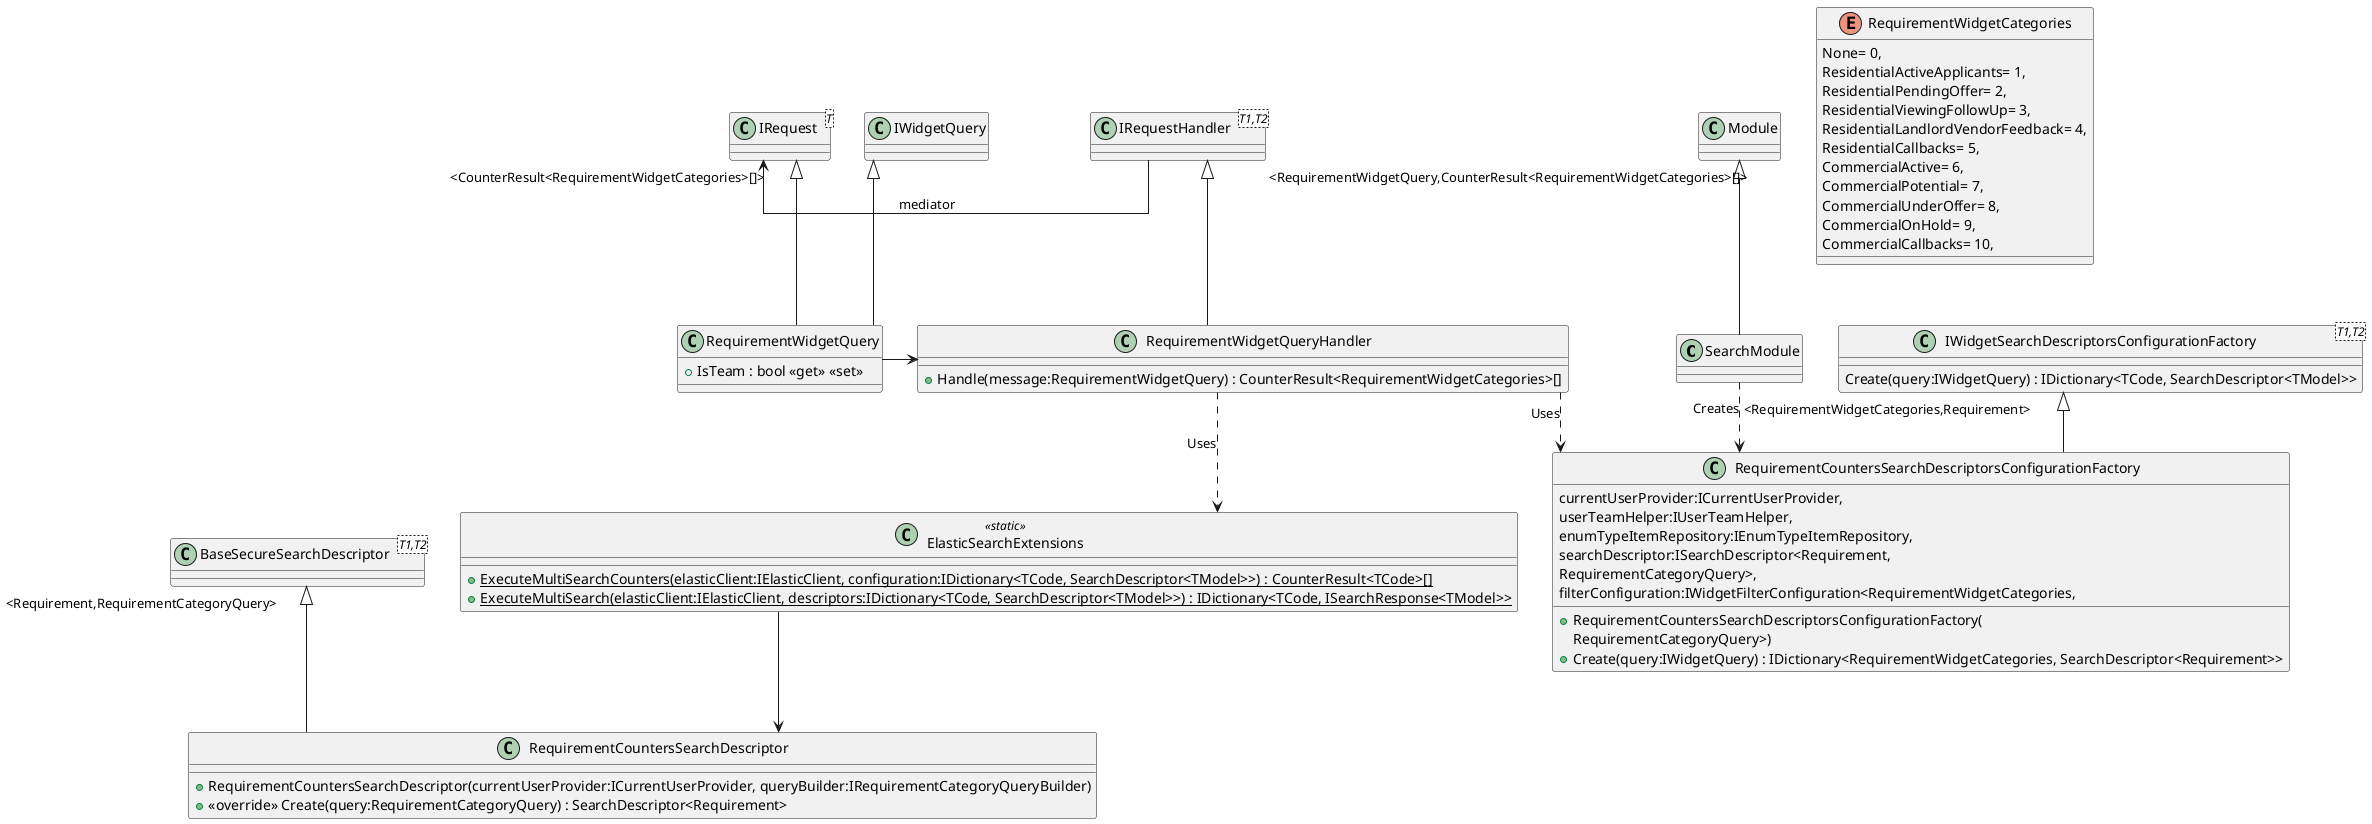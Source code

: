 @startuml

skinparam linetype polyline
skinparam linetype ortho
class SearchModule {
}
Module <|-- SearchModule

class ElasticSearchExtensions <<static>> {
    + {static} ExecuteMultiSearchCounters(elasticClient:IElasticClient, configuration:IDictionary<TCode, SearchDescriptor<TModel>>) : CounterResult<TCode>[]
    + {static} ExecuteMultiSearch(elasticClient:IElasticClient, descriptors:IDictionary<TCode, SearchDescriptor<TModel>>) : IDictionary<TCode, ISearchResponse<TModel>>
}
class RequirementCountersSearchDescriptor {
    + RequirementCountersSearchDescriptor(currentUserProvider:ICurrentUserProvider, queryBuilder:IRequirementCategoryQueryBuilder)
    + <<override>> Create(query:RequirementCategoryQuery) : SearchDescriptor<Requirement>
}
class "BaseSecureSearchDescriptor"<T1,T2> {
}
"BaseSecureSearchDescriptor" "<Requirement,RequirementCategoryQuery>" <|-- RequirementCountersSearchDescriptor


' !include .\\Common\Configurations\IWidgetFilterConfiguration.puml
' !include .\\Common\Mappers\IWidgetAssociatedUsersMapper.puml
' !include .\\Common\Mappers\WidgetAssociatedUsersMapper.puml
' !include .\\Common\Queries\IWidgetFilterWithAssociatedUsers.puml
' !include .\\Common\Queries\IWidgetQuery.puml
interface "IWidgetSearchDescriptorsConfigurationFactory"<TCode,TModel> {
    Create(query:IWidgetQuery) : IDictionary<TCode, SearchDescriptor<TModel>>
}
 class RequirementCountersSearchDescriptorsConfigurationFactory {
    + RequirementCountersSearchDescriptorsConfigurationFactory(
        currentUserProvider:ICurrentUserProvider, 
        userTeamHelper:IUserTeamHelper, 
        enumTypeItemRepository:IEnumTypeItemRepository, 
        searchDescriptor:ISearchDescriptor<Requirement, 
        RequirementCategoryQuery>, 
        filterConfiguration:IWidgetFilterConfiguration<RequirementWidgetCategories, 
        RequirementCategoryQuery>)
    + Create(query:IWidgetQuery) : IDictionary<RequirementWidgetCategories, SearchDescriptor<Requirement>>
}
class "IWidgetSearchDescriptorsConfigurationFactory"<T1,T2> {
}
"IWidgetSearchDescriptorsConfigurationFactory" "<RequirementWidgetCategories,Requirement>" <|-- RequirementCountersSearchDescriptorsConfigurationFactory

class RequirementWidgetQuery {
    + IsTeam : bool <<get>> <<set>>
}
class "IRequest"<T> {
}
IWidgetQuery <|-- RequirementWidgetQuery
"IRequest" "<CounterResult<RequirementWidgetCategories>[]>" <|-- RequirementWidgetQuery
'RequirementWidgetQuery --> "ServiceLineId" Guid

class RequirementWidgetQueryHandler {
'    + RequirementWidgetQueryHandler(elasticClient:IElasticClient, counterSearchDescriptorsConfigurationFactory:IWidgetSearchDescriptorsConfigurationFactory<RequirementWidgetCategories, Requirement>, enumTypeItemValidator:IEnumTypeItemValidator)
    + Handle(message:RequirementWidgetQuery) : CounterResult<RequirementWidgetCategories>[]
}
class "IRequestHandler"<T1,T2> {
}
"IRequestHandler" "<RequirementWidgetQuery,CounterResult<RequirementWidgetCategories>[]>" <|-- RequirementWidgetQueryHandler

enum RequirementWidgetCategories {
    None= 0,
    ResidentialActiveApplicants= 1,
    ResidentialPendingOffer= 2,
    ResidentialViewingFollowUp= 3,
    ResidentialLandlordVendorFeedback= 4,
    ResidentialCallbacks= 5,
    CommercialActive= 6,
    CommercialPotential= 7,
    CommercialUnderOffer= 8,
    CommercialOnHold= 9,
    CommercialCallbacks= 10,
}

IRequest <- IRequestHandler : mediator
IWidgetQuery <-[hidden]left- IRequest
RequirementWidgetQuery -> RequirementWidgetQueryHandler
SearchModule ..> RequirementCountersSearchDescriptorsConfigurationFactory : Creates
RequirementWidgetQueryHandler ..> RequirementCountersSearchDescriptorsConfigurationFactory : Uses
RequirementWidgetQueryHandler ..> ElasticSearchExtensions : Uses
ElasticSearchExtensions --> RequirementCountersSearchDescriptor

@enduml